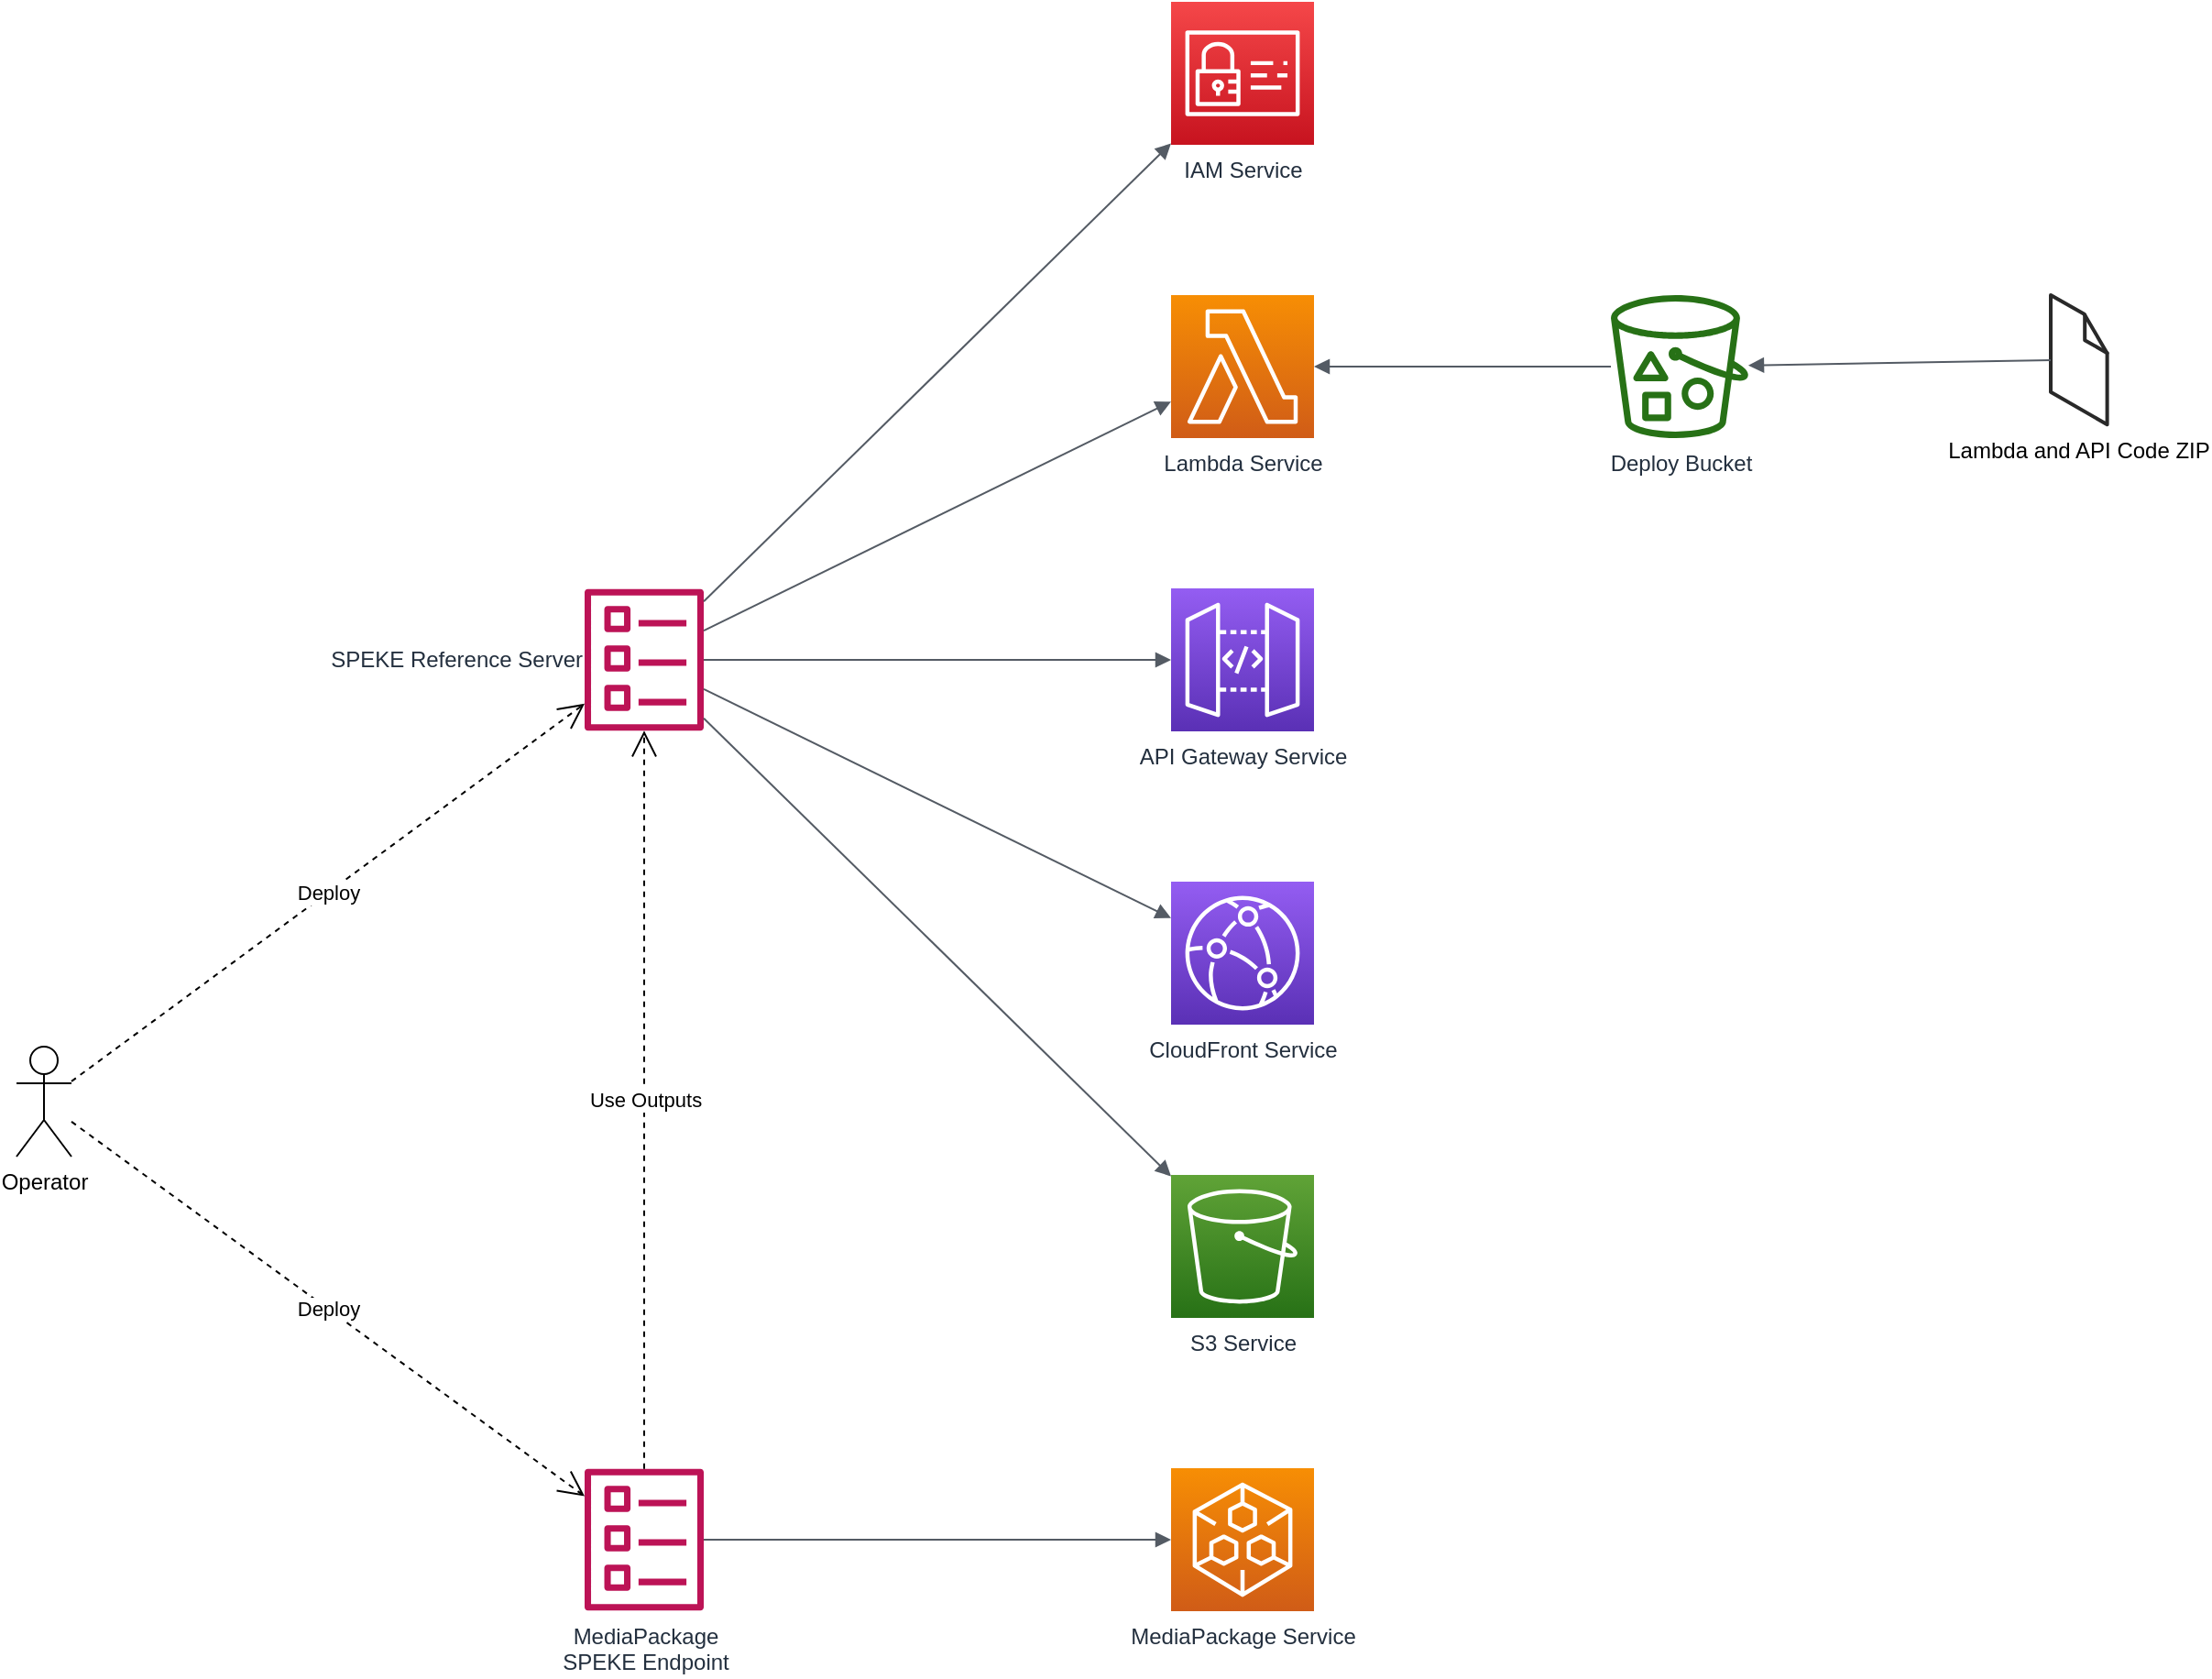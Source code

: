 <mxfile version="13.6.2" type="device"><diagram id="_yU7BqMq_JFyOmBgNJuV" name="Page-1"><mxGraphModel dx="2883" dy="1075" grid="1" gridSize="10" guides="1" tooltips="1" connect="1" arrows="1" fold="1" page="1" pageScale="1" pageWidth="1100" pageHeight="850" math="0" shadow="0"><root><mxCell id="0"/><mxCell id="1" parent="0"/><mxCell id="tX-kyZ3ipqlU-ZaMM3nJ-1" value="IAM Service" style="outlineConnect=0;fontColor=#232F3E;gradientColor=#F54749;gradientDirection=north;fillColor=#C7131F;strokeColor=#ffffff;dashed=0;verticalLabelPosition=bottom;verticalAlign=top;align=center;html=1;fontSize=12;fontStyle=0;aspect=fixed;shape=mxgraph.aws4.resourceIcon;resIcon=mxgraph.aws4.identity_and_access_management;" vertex="1" parent="1"><mxGeometry x="400" y="80" width="78" height="78" as="geometry"/></mxCell><mxCell id="tX-kyZ3ipqlU-ZaMM3nJ-3" value="API Gateway Service" style="outlineConnect=0;fontColor=#232F3E;gradientColor=#945DF2;gradientDirection=north;fillColor=#5A30B5;strokeColor=#ffffff;dashed=0;verticalLabelPosition=bottom;verticalAlign=top;align=center;html=1;fontSize=12;fontStyle=0;aspect=fixed;shape=mxgraph.aws4.resourceIcon;resIcon=mxgraph.aws4.api_gateway;" vertex="1" parent="1"><mxGeometry x="400" y="400" width="78" height="78" as="geometry"/></mxCell><mxCell id="tX-kyZ3ipqlU-ZaMM3nJ-4" value="Lambda Service" style="outlineConnect=0;fontColor=#232F3E;gradientColor=#F78E04;gradientDirection=north;fillColor=#D05C17;strokeColor=#ffffff;dashed=0;verticalLabelPosition=bottom;verticalAlign=top;align=center;html=1;fontSize=12;fontStyle=0;aspect=fixed;shape=mxgraph.aws4.resourceIcon;resIcon=mxgraph.aws4.lambda;" vertex="1" parent="1"><mxGeometry x="400" y="240.0" width="78" height="78" as="geometry"/></mxCell><mxCell id="tX-kyZ3ipqlU-ZaMM3nJ-5" value="CloudFront Service" style="outlineConnect=0;fontColor=#232F3E;gradientColor=#945DF2;gradientDirection=north;fillColor=#5A30B5;strokeColor=#ffffff;dashed=0;verticalLabelPosition=bottom;verticalAlign=top;align=center;html=1;fontSize=12;fontStyle=0;aspect=fixed;shape=mxgraph.aws4.resourceIcon;resIcon=mxgraph.aws4.cloudfront;" vertex="1" parent="1"><mxGeometry x="400" y="560" width="78" height="78" as="geometry"/></mxCell><mxCell id="tX-kyZ3ipqlU-ZaMM3nJ-7" value="S3 Service" style="outlineConnect=0;fontColor=#232F3E;gradientColor=#60A337;gradientDirection=north;fillColor=#277116;strokeColor=#ffffff;dashed=0;verticalLabelPosition=bottom;verticalAlign=top;align=center;html=1;fontSize=12;fontStyle=0;aspect=fixed;shape=mxgraph.aws4.resourceIcon;resIcon=mxgraph.aws4.s3;" vertex="1" parent="1"><mxGeometry x="400" y="720" width="78" height="78" as="geometry"/></mxCell><mxCell id="tX-kyZ3ipqlU-ZaMM3nJ-10" value="SPEKE Reference Server" style="outlineConnect=0;fontColor=#232F3E;gradientColor=none;fillColor=#BC1356;strokeColor=none;dashed=0;verticalLabelPosition=middle;verticalAlign=middle;align=right;html=1;fontSize=12;fontStyle=0;aspect=fixed;pointerEvents=1;shape=mxgraph.aws4.template;labelPosition=left;" vertex="1" parent="1"><mxGeometry x="80" y="400" width="65" height="78" as="geometry"/></mxCell><mxCell id="tX-kyZ3ipqlU-ZaMM3nJ-11" value="MediaPackage&lt;br&gt;SPEKE Endpoint" style="outlineConnect=0;fontColor=#232F3E;gradientColor=none;fillColor=#BC1356;strokeColor=none;dashed=0;verticalLabelPosition=bottom;verticalAlign=top;align=center;html=1;fontSize=12;fontStyle=0;aspect=fixed;pointerEvents=1;shape=mxgraph.aws4.template;" vertex="1" parent="1"><mxGeometry x="80" y="880" width="65" height="78" as="geometry"/></mxCell><mxCell id="tX-kyZ3ipqlU-ZaMM3nJ-23" value="" style="html=1;endArrow=block;elbow=vertical;startArrow=none;endFill=1;strokeColor=#545B64;rounded=0;" edge="1" parent="1" source="tX-kyZ3ipqlU-ZaMM3nJ-10" target="tX-kyZ3ipqlU-ZaMM3nJ-1"><mxGeometry width="100" relative="1" as="geometry"><mxPoint x="270" y="150" as="sourcePoint"/><mxPoint x="370" y="150" as="targetPoint"/></mxGeometry></mxCell><mxCell id="tX-kyZ3ipqlU-ZaMM3nJ-27" value="Deploy Bucket" style="outlineConnect=0;fontColor=#232F3E;gradientColor=none;fillColor=#277116;strokeColor=none;dashed=0;verticalLabelPosition=bottom;verticalAlign=top;align=center;html=1;fontSize=12;fontStyle=0;aspect=fixed;pointerEvents=1;shape=mxgraph.aws4.bucket_with_objects;" vertex="1" parent="1"><mxGeometry x="640" y="240.0" width="75" height="78" as="geometry"/></mxCell><mxCell id="tX-kyZ3ipqlU-ZaMM3nJ-28" value="Lambda and API Code ZIP" style="verticalLabelPosition=bottom;html=1;verticalAlign=top;strokeWidth=1;align=center;outlineConnect=0;dashed=0;outlineConnect=0;shape=mxgraph.aws3d.file;aspect=fixed;strokeColor=#292929;" vertex="1" parent="1"><mxGeometry x="880" y="240.0" width="30.8" height="70.6" as="geometry"/></mxCell><mxCell id="tX-kyZ3ipqlU-ZaMM3nJ-30" value="" style="html=1;endArrow=block;elbow=vertical;startArrow=none;endFill=1;strokeColor=#545B64;rounded=0;" edge="1" parent="1" source="tX-kyZ3ipqlU-ZaMM3nJ-28" target="tX-kyZ3ipqlU-ZaMM3nJ-27"><mxGeometry width="100" relative="1" as="geometry"><mxPoint x="305" y="647.165" as="sourcePoint"/><mxPoint x="521" y="564.522" as="targetPoint"/></mxGeometry></mxCell><mxCell id="tX-kyZ3ipqlU-ZaMM3nJ-32" value="" style="html=1;endArrow=block;elbow=vertical;startArrow=none;endFill=1;strokeColor=#545B64;rounded=0;" edge="1" parent="1" source="tX-kyZ3ipqlU-ZaMM3nJ-27" target="tX-kyZ3ipqlU-ZaMM3nJ-4"><mxGeometry width="100" relative="1" as="geometry"><mxPoint x="1010" y="377.468" as="sourcePoint"/><mxPoint x="885" y="325.262" as="targetPoint"/></mxGeometry></mxCell><mxCell id="tX-kyZ3ipqlU-ZaMM3nJ-34" value="MediaPackage Service" style="outlineConnect=0;fontColor=#232F3E;gradientColor=#F78E04;gradientDirection=north;fillColor=#D05C17;strokeColor=#ffffff;dashed=0;verticalLabelPosition=bottom;verticalAlign=top;align=center;html=1;fontSize=12;fontStyle=0;aspect=fixed;shape=mxgraph.aws4.resourceIcon;resIcon=mxgraph.aws4.elemental_mediapackage;" vertex="1" parent="1"><mxGeometry x="400" y="880" width="78" height="78" as="geometry"/></mxCell><mxCell id="tX-kyZ3ipqlU-ZaMM3nJ-35" value="" style="html=1;endArrow=block;elbow=vertical;startArrow=none;endFill=1;strokeColor=#545B64;rounded=0;" edge="1" parent="1" source="tX-kyZ3ipqlU-ZaMM3nJ-10" target="tX-kyZ3ipqlU-ZaMM3nJ-4"><mxGeometry width="100" relative="1" as="geometry"><mxPoint x="-15" y="180" as="sourcePoint"/><mxPoint x="240" y="180" as="targetPoint"/></mxGeometry></mxCell><mxCell id="tX-kyZ3ipqlU-ZaMM3nJ-36" value="" style="html=1;endArrow=block;elbow=vertical;startArrow=none;endFill=1;strokeColor=#545B64;rounded=0;" edge="1" parent="1" source="tX-kyZ3ipqlU-ZaMM3nJ-10" target="tX-kyZ3ipqlU-ZaMM3nJ-3"><mxGeometry width="100" relative="1" as="geometry"><mxPoint x="620" y="540" as="sourcePoint"/><mxPoint x="875" y="540" as="targetPoint"/></mxGeometry></mxCell><mxCell id="tX-kyZ3ipqlU-ZaMM3nJ-37" value="" style="html=1;endArrow=block;elbow=vertical;startArrow=none;endFill=1;strokeColor=#545B64;rounded=0;" edge="1" parent="1" source="tX-kyZ3ipqlU-ZaMM3nJ-10" target="tX-kyZ3ipqlU-ZaMM3nJ-5"><mxGeometry width="100" relative="1" as="geometry"><mxPoint x="50" y="660" as="sourcePoint"/><mxPoint x="305" y="660" as="targetPoint"/></mxGeometry></mxCell><mxCell id="tX-kyZ3ipqlU-ZaMM3nJ-38" value="" style="html=1;endArrow=block;elbow=vertical;startArrow=none;endFill=1;strokeColor=#545B64;rounded=0;" edge="1" parent="1" source="tX-kyZ3ipqlU-ZaMM3nJ-10" target="tX-kyZ3ipqlU-ZaMM3nJ-7"><mxGeometry width="100" relative="1" as="geometry"><mxPoint x="40" y="540" as="sourcePoint"/><mxPoint x="295" y="540" as="targetPoint"/></mxGeometry></mxCell><mxCell id="tX-kyZ3ipqlU-ZaMM3nJ-39" value="" style="html=1;endArrow=block;elbow=vertical;startArrow=none;endFill=1;strokeColor=#545B64;rounded=0;" edge="1" parent="1" source="tX-kyZ3ipqlU-ZaMM3nJ-11" target="tX-kyZ3ipqlU-ZaMM3nJ-34"><mxGeometry width="100" relative="1" as="geometry"><mxPoint x="155.0" y="480.853" as="sourcePoint"/><mxPoint x="410.0" y="730.776" as="targetPoint"/></mxGeometry></mxCell><mxCell id="tX-kyZ3ipqlU-ZaMM3nJ-41" value="Use Outputs" style="endArrow=open;endSize=12;dashed=1;html=1;" edge="1" parent="1" source="tX-kyZ3ipqlU-ZaMM3nJ-11" target="tX-kyZ3ipqlU-ZaMM3nJ-10"><mxGeometry width="160" relative="1" as="geometry"><mxPoint x="370" y="530" as="sourcePoint"/><mxPoint x="530" y="530" as="targetPoint"/></mxGeometry></mxCell><mxCell id="tX-kyZ3ipqlU-ZaMM3nJ-43" value="Operator" style="shape=umlActor;verticalLabelPosition=bottom;verticalAlign=top;html=1;" vertex="1" parent="1"><mxGeometry x="-230" y="650" width="30" height="60" as="geometry"/></mxCell><mxCell id="tX-kyZ3ipqlU-ZaMM3nJ-44" value="Deploy" style="endArrow=open;endSize=12;dashed=1;html=1;" edge="1" parent="1" source="tX-kyZ3ipqlU-ZaMM3nJ-43" target="tX-kyZ3ipqlU-ZaMM3nJ-10"><mxGeometry width="160" relative="1" as="geometry"><mxPoint x="250" y="540" as="sourcePoint"/><mxPoint x="410" y="540" as="targetPoint"/></mxGeometry></mxCell><mxCell id="tX-kyZ3ipqlU-ZaMM3nJ-45" value="Deploy" style="endArrow=open;endSize=12;dashed=1;html=1;" edge="1" parent="1" source="tX-kyZ3ipqlU-ZaMM3nJ-43" target="tX-kyZ3ipqlU-ZaMM3nJ-11"><mxGeometry width="160" relative="1" as="geometry"><mxPoint x="-110" y="810" as="sourcePoint"/><mxPoint x="90" y="473.983" as="targetPoint"/></mxGeometry></mxCell></root></mxGraphModel></diagram></mxfile>